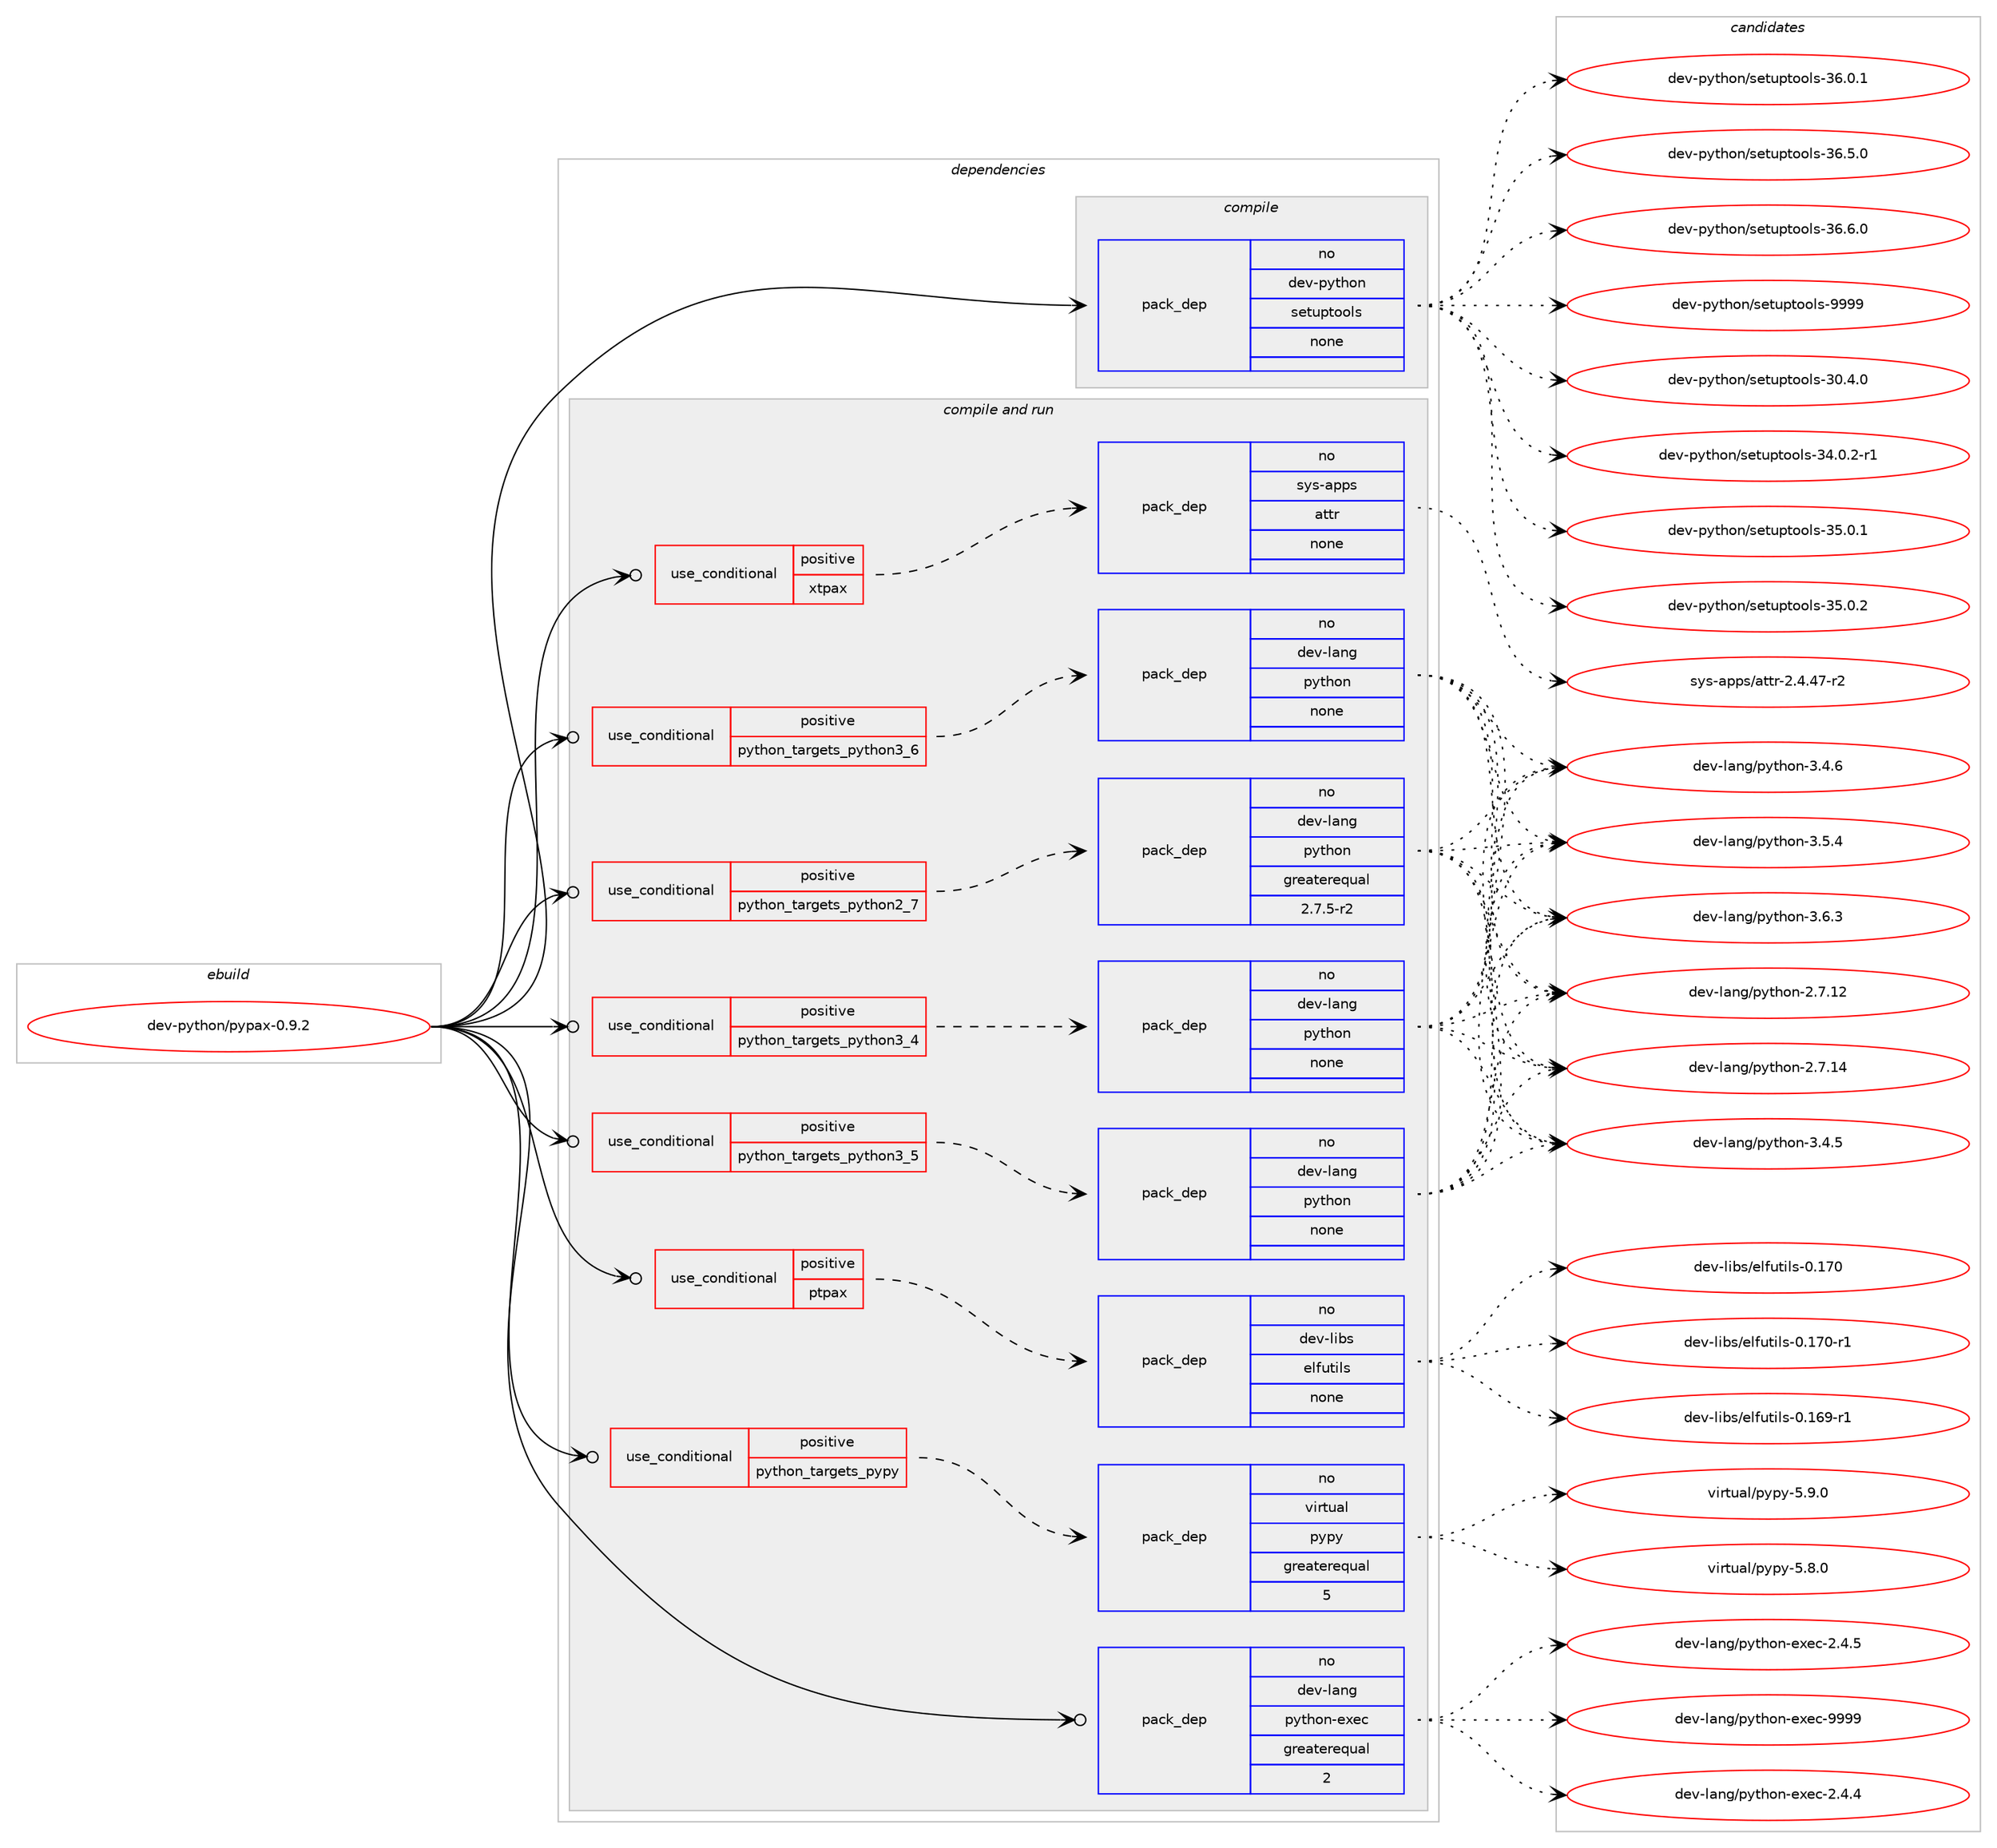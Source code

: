 digraph prolog {

# *************
# Graph options
# *************

newrank=true;
concentrate=true;
compound=true;
graph [rankdir=LR,fontname=Helvetica,fontsize=10,ranksep=1.5];#, ranksep=2.5, nodesep=0.2];
edge  [arrowhead=vee];
node  [fontname=Helvetica,fontsize=10];

# **********
# The ebuild
# **********

subgraph cluster_leftcol {
color=gray;
rank=same;
label=<<i>ebuild</i>>;
id [label="dev-python/pypax-0.9.2", color=red, width=4, href="../dev-python/pypax-0.9.2.svg"];
}

# ****************
# The dependencies
# ****************

subgraph cluster_midcol {
color=gray;
label=<<i>dependencies</i>>;
subgraph cluster_compile {
fillcolor="#eeeeee";
style=filled;
label=<<i>compile</i>>;
subgraph pack135240 {
dependency178188 [label=<<TABLE BORDER="0" CELLBORDER="1" CELLSPACING="0" CELLPADDING="4" WIDTH="220"><TR><TD ROWSPAN="6" CELLPADDING="30">pack_dep</TD></TR><TR><TD WIDTH="110">no</TD></TR><TR><TD>dev-python</TD></TR><TR><TD>setuptools</TD></TR><TR><TD>none</TD></TR><TR><TD></TD></TR></TABLE>>, shape=none, color=blue];
}
id:e -> dependency178188:w [weight=20,style="solid",arrowhead="vee"];
}
subgraph cluster_compileandrun {
fillcolor="#eeeeee";
style=filled;
label=<<i>compile and run</i>>;
subgraph cond39029 {
dependency178189 [label=<<TABLE BORDER="0" CELLBORDER="1" CELLSPACING="0" CELLPADDING="4"><TR><TD ROWSPAN="3" CELLPADDING="10">use_conditional</TD></TR><TR><TD>positive</TD></TR><TR><TD>ptpax</TD></TR></TABLE>>, shape=none, color=red];
subgraph pack135241 {
dependency178190 [label=<<TABLE BORDER="0" CELLBORDER="1" CELLSPACING="0" CELLPADDING="4" WIDTH="220"><TR><TD ROWSPAN="6" CELLPADDING="30">pack_dep</TD></TR><TR><TD WIDTH="110">no</TD></TR><TR><TD>dev-libs</TD></TR><TR><TD>elfutils</TD></TR><TR><TD>none</TD></TR><TR><TD></TD></TR></TABLE>>, shape=none, color=blue];
}
dependency178189:e -> dependency178190:w [weight=20,style="dashed",arrowhead="vee"];
}
id:e -> dependency178189:w [weight=20,style="solid",arrowhead="odotvee"];
subgraph cond39030 {
dependency178191 [label=<<TABLE BORDER="0" CELLBORDER="1" CELLSPACING="0" CELLPADDING="4"><TR><TD ROWSPAN="3" CELLPADDING="10">use_conditional</TD></TR><TR><TD>positive</TD></TR><TR><TD>python_targets_pypy</TD></TR></TABLE>>, shape=none, color=red];
subgraph pack135242 {
dependency178192 [label=<<TABLE BORDER="0" CELLBORDER="1" CELLSPACING="0" CELLPADDING="4" WIDTH="220"><TR><TD ROWSPAN="6" CELLPADDING="30">pack_dep</TD></TR><TR><TD WIDTH="110">no</TD></TR><TR><TD>virtual</TD></TR><TR><TD>pypy</TD></TR><TR><TD>greaterequal</TD></TR><TR><TD>5</TD></TR></TABLE>>, shape=none, color=blue];
}
dependency178191:e -> dependency178192:w [weight=20,style="dashed",arrowhead="vee"];
}
id:e -> dependency178191:w [weight=20,style="solid",arrowhead="odotvee"];
subgraph cond39031 {
dependency178193 [label=<<TABLE BORDER="0" CELLBORDER="1" CELLSPACING="0" CELLPADDING="4"><TR><TD ROWSPAN="3" CELLPADDING="10">use_conditional</TD></TR><TR><TD>positive</TD></TR><TR><TD>python_targets_python2_7</TD></TR></TABLE>>, shape=none, color=red];
subgraph pack135243 {
dependency178194 [label=<<TABLE BORDER="0" CELLBORDER="1" CELLSPACING="0" CELLPADDING="4" WIDTH="220"><TR><TD ROWSPAN="6" CELLPADDING="30">pack_dep</TD></TR><TR><TD WIDTH="110">no</TD></TR><TR><TD>dev-lang</TD></TR><TR><TD>python</TD></TR><TR><TD>greaterequal</TD></TR><TR><TD>2.7.5-r2</TD></TR></TABLE>>, shape=none, color=blue];
}
dependency178193:e -> dependency178194:w [weight=20,style="dashed",arrowhead="vee"];
}
id:e -> dependency178193:w [weight=20,style="solid",arrowhead="odotvee"];
subgraph cond39032 {
dependency178195 [label=<<TABLE BORDER="0" CELLBORDER="1" CELLSPACING="0" CELLPADDING="4"><TR><TD ROWSPAN="3" CELLPADDING="10">use_conditional</TD></TR><TR><TD>positive</TD></TR><TR><TD>python_targets_python3_4</TD></TR></TABLE>>, shape=none, color=red];
subgraph pack135244 {
dependency178196 [label=<<TABLE BORDER="0" CELLBORDER="1" CELLSPACING="0" CELLPADDING="4" WIDTH="220"><TR><TD ROWSPAN="6" CELLPADDING="30">pack_dep</TD></TR><TR><TD WIDTH="110">no</TD></TR><TR><TD>dev-lang</TD></TR><TR><TD>python</TD></TR><TR><TD>none</TD></TR><TR><TD></TD></TR></TABLE>>, shape=none, color=blue];
}
dependency178195:e -> dependency178196:w [weight=20,style="dashed",arrowhead="vee"];
}
id:e -> dependency178195:w [weight=20,style="solid",arrowhead="odotvee"];
subgraph cond39033 {
dependency178197 [label=<<TABLE BORDER="0" CELLBORDER="1" CELLSPACING="0" CELLPADDING="4"><TR><TD ROWSPAN="3" CELLPADDING="10">use_conditional</TD></TR><TR><TD>positive</TD></TR><TR><TD>python_targets_python3_5</TD></TR></TABLE>>, shape=none, color=red];
subgraph pack135245 {
dependency178198 [label=<<TABLE BORDER="0" CELLBORDER="1" CELLSPACING="0" CELLPADDING="4" WIDTH="220"><TR><TD ROWSPAN="6" CELLPADDING="30">pack_dep</TD></TR><TR><TD WIDTH="110">no</TD></TR><TR><TD>dev-lang</TD></TR><TR><TD>python</TD></TR><TR><TD>none</TD></TR><TR><TD></TD></TR></TABLE>>, shape=none, color=blue];
}
dependency178197:e -> dependency178198:w [weight=20,style="dashed",arrowhead="vee"];
}
id:e -> dependency178197:w [weight=20,style="solid",arrowhead="odotvee"];
subgraph cond39034 {
dependency178199 [label=<<TABLE BORDER="0" CELLBORDER="1" CELLSPACING="0" CELLPADDING="4"><TR><TD ROWSPAN="3" CELLPADDING="10">use_conditional</TD></TR><TR><TD>positive</TD></TR><TR><TD>python_targets_python3_6</TD></TR></TABLE>>, shape=none, color=red];
subgraph pack135246 {
dependency178200 [label=<<TABLE BORDER="0" CELLBORDER="1" CELLSPACING="0" CELLPADDING="4" WIDTH="220"><TR><TD ROWSPAN="6" CELLPADDING="30">pack_dep</TD></TR><TR><TD WIDTH="110">no</TD></TR><TR><TD>dev-lang</TD></TR><TR><TD>python</TD></TR><TR><TD>none</TD></TR><TR><TD></TD></TR></TABLE>>, shape=none, color=blue];
}
dependency178199:e -> dependency178200:w [weight=20,style="dashed",arrowhead="vee"];
}
id:e -> dependency178199:w [weight=20,style="solid",arrowhead="odotvee"];
subgraph cond39035 {
dependency178201 [label=<<TABLE BORDER="0" CELLBORDER="1" CELLSPACING="0" CELLPADDING="4"><TR><TD ROWSPAN="3" CELLPADDING="10">use_conditional</TD></TR><TR><TD>positive</TD></TR><TR><TD>xtpax</TD></TR></TABLE>>, shape=none, color=red];
subgraph pack135247 {
dependency178202 [label=<<TABLE BORDER="0" CELLBORDER="1" CELLSPACING="0" CELLPADDING="4" WIDTH="220"><TR><TD ROWSPAN="6" CELLPADDING="30">pack_dep</TD></TR><TR><TD WIDTH="110">no</TD></TR><TR><TD>sys-apps</TD></TR><TR><TD>attr</TD></TR><TR><TD>none</TD></TR><TR><TD></TD></TR></TABLE>>, shape=none, color=blue];
}
dependency178201:e -> dependency178202:w [weight=20,style="dashed",arrowhead="vee"];
}
id:e -> dependency178201:w [weight=20,style="solid",arrowhead="odotvee"];
subgraph pack135248 {
dependency178203 [label=<<TABLE BORDER="0" CELLBORDER="1" CELLSPACING="0" CELLPADDING="4" WIDTH="220"><TR><TD ROWSPAN="6" CELLPADDING="30">pack_dep</TD></TR><TR><TD WIDTH="110">no</TD></TR><TR><TD>dev-lang</TD></TR><TR><TD>python-exec</TD></TR><TR><TD>greaterequal</TD></TR><TR><TD>2</TD></TR></TABLE>>, shape=none, color=blue];
}
id:e -> dependency178203:w [weight=20,style="solid",arrowhead="odotvee"];
}
subgraph cluster_run {
fillcolor="#eeeeee";
style=filled;
label=<<i>run</i>>;
}
}

# **************
# The candidates
# **************

subgraph cluster_choices {
rank=same;
color=gray;
label=<<i>candidates</i>>;

subgraph choice135240 {
color=black;
nodesep=1;
choice100101118451121211161041111104711510111611711211611111110811545514846524648 [label="dev-python/setuptools-30.4.0", color=red, width=4,href="../dev-python/setuptools-30.4.0.svg"];
choice1001011184511212111610411111047115101116117112116111111108115455152464846504511449 [label="dev-python/setuptools-34.0.2-r1", color=red, width=4,href="../dev-python/setuptools-34.0.2-r1.svg"];
choice100101118451121211161041111104711510111611711211611111110811545515346484649 [label="dev-python/setuptools-35.0.1", color=red, width=4,href="../dev-python/setuptools-35.0.1.svg"];
choice100101118451121211161041111104711510111611711211611111110811545515346484650 [label="dev-python/setuptools-35.0.2", color=red, width=4,href="../dev-python/setuptools-35.0.2.svg"];
choice100101118451121211161041111104711510111611711211611111110811545515446484649 [label="dev-python/setuptools-36.0.1", color=red, width=4,href="../dev-python/setuptools-36.0.1.svg"];
choice100101118451121211161041111104711510111611711211611111110811545515446534648 [label="dev-python/setuptools-36.5.0", color=red, width=4,href="../dev-python/setuptools-36.5.0.svg"];
choice100101118451121211161041111104711510111611711211611111110811545515446544648 [label="dev-python/setuptools-36.6.0", color=red, width=4,href="../dev-python/setuptools-36.6.0.svg"];
choice10010111845112121116104111110471151011161171121161111111081154557575757 [label="dev-python/setuptools-9999", color=red, width=4,href="../dev-python/setuptools-9999.svg"];
dependency178188:e -> choice100101118451121211161041111104711510111611711211611111110811545514846524648:w [style=dotted,weight="100"];
dependency178188:e -> choice1001011184511212111610411111047115101116117112116111111108115455152464846504511449:w [style=dotted,weight="100"];
dependency178188:e -> choice100101118451121211161041111104711510111611711211611111110811545515346484649:w [style=dotted,weight="100"];
dependency178188:e -> choice100101118451121211161041111104711510111611711211611111110811545515346484650:w [style=dotted,weight="100"];
dependency178188:e -> choice100101118451121211161041111104711510111611711211611111110811545515446484649:w [style=dotted,weight="100"];
dependency178188:e -> choice100101118451121211161041111104711510111611711211611111110811545515446534648:w [style=dotted,weight="100"];
dependency178188:e -> choice100101118451121211161041111104711510111611711211611111110811545515446544648:w [style=dotted,weight="100"];
dependency178188:e -> choice10010111845112121116104111110471151011161171121161111111081154557575757:w [style=dotted,weight="100"];
}
subgraph choice135241 {
color=black;
nodesep=1;
choice1001011184510810598115471011081021171161051081154548464954574511449 [label="dev-libs/elfutils-0.169-r1", color=red, width=4,href="../dev-libs/elfutils-0.169-r1.svg"];
choice100101118451081059811547101108102117116105108115454846495548 [label="dev-libs/elfutils-0.170", color=red, width=4,href="../dev-libs/elfutils-0.170.svg"];
choice1001011184510810598115471011081021171161051081154548464955484511449 [label="dev-libs/elfutils-0.170-r1", color=red, width=4,href="../dev-libs/elfutils-0.170-r1.svg"];
dependency178190:e -> choice1001011184510810598115471011081021171161051081154548464954574511449:w [style=dotted,weight="100"];
dependency178190:e -> choice100101118451081059811547101108102117116105108115454846495548:w [style=dotted,weight="100"];
dependency178190:e -> choice1001011184510810598115471011081021171161051081154548464955484511449:w [style=dotted,weight="100"];
}
subgraph choice135242 {
color=black;
nodesep=1;
choice1181051141161179710847112121112121455346564648 [label="virtual/pypy-5.8.0", color=red, width=4,href="../virtual/pypy-5.8.0.svg"];
choice1181051141161179710847112121112121455346574648 [label="virtual/pypy-5.9.0", color=red, width=4,href="../virtual/pypy-5.9.0.svg"];
dependency178192:e -> choice1181051141161179710847112121112121455346564648:w [style=dotted,weight="100"];
dependency178192:e -> choice1181051141161179710847112121112121455346574648:w [style=dotted,weight="100"];
}
subgraph choice135243 {
color=black;
nodesep=1;
choice10010111845108971101034711212111610411111045504655464950 [label="dev-lang/python-2.7.12", color=red, width=4,href="../dev-lang/python-2.7.12.svg"];
choice10010111845108971101034711212111610411111045504655464952 [label="dev-lang/python-2.7.14", color=red, width=4,href="../dev-lang/python-2.7.14.svg"];
choice100101118451089711010347112121116104111110455146524653 [label="dev-lang/python-3.4.5", color=red, width=4,href="../dev-lang/python-3.4.5.svg"];
choice100101118451089711010347112121116104111110455146524654 [label="dev-lang/python-3.4.6", color=red, width=4,href="../dev-lang/python-3.4.6.svg"];
choice100101118451089711010347112121116104111110455146534652 [label="dev-lang/python-3.5.4", color=red, width=4,href="../dev-lang/python-3.5.4.svg"];
choice100101118451089711010347112121116104111110455146544651 [label="dev-lang/python-3.6.3", color=red, width=4,href="../dev-lang/python-3.6.3.svg"];
dependency178194:e -> choice10010111845108971101034711212111610411111045504655464950:w [style=dotted,weight="100"];
dependency178194:e -> choice10010111845108971101034711212111610411111045504655464952:w [style=dotted,weight="100"];
dependency178194:e -> choice100101118451089711010347112121116104111110455146524653:w [style=dotted,weight="100"];
dependency178194:e -> choice100101118451089711010347112121116104111110455146524654:w [style=dotted,weight="100"];
dependency178194:e -> choice100101118451089711010347112121116104111110455146534652:w [style=dotted,weight="100"];
dependency178194:e -> choice100101118451089711010347112121116104111110455146544651:w [style=dotted,weight="100"];
}
subgraph choice135244 {
color=black;
nodesep=1;
choice10010111845108971101034711212111610411111045504655464950 [label="dev-lang/python-2.7.12", color=red, width=4,href="../dev-lang/python-2.7.12.svg"];
choice10010111845108971101034711212111610411111045504655464952 [label="dev-lang/python-2.7.14", color=red, width=4,href="../dev-lang/python-2.7.14.svg"];
choice100101118451089711010347112121116104111110455146524653 [label="dev-lang/python-3.4.5", color=red, width=4,href="../dev-lang/python-3.4.5.svg"];
choice100101118451089711010347112121116104111110455146524654 [label="dev-lang/python-3.4.6", color=red, width=4,href="../dev-lang/python-3.4.6.svg"];
choice100101118451089711010347112121116104111110455146534652 [label="dev-lang/python-3.5.4", color=red, width=4,href="../dev-lang/python-3.5.4.svg"];
choice100101118451089711010347112121116104111110455146544651 [label="dev-lang/python-3.6.3", color=red, width=4,href="../dev-lang/python-3.6.3.svg"];
dependency178196:e -> choice10010111845108971101034711212111610411111045504655464950:w [style=dotted,weight="100"];
dependency178196:e -> choice10010111845108971101034711212111610411111045504655464952:w [style=dotted,weight="100"];
dependency178196:e -> choice100101118451089711010347112121116104111110455146524653:w [style=dotted,weight="100"];
dependency178196:e -> choice100101118451089711010347112121116104111110455146524654:w [style=dotted,weight="100"];
dependency178196:e -> choice100101118451089711010347112121116104111110455146534652:w [style=dotted,weight="100"];
dependency178196:e -> choice100101118451089711010347112121116104111110455146544651:w [style=dotted,weight="100"];
}
subgraph choice135245 {
color=black;
nodesep=1;
choice10010111845108971101034711212111610411111045504655464950 [label="dev-lang/python-2.7.12", color=red, width=4,href="../dev-lang/python-2.7.12.svg"];
choice10010111845108971101034711212111610411111045504655464952 [label="dev-lang/python-2.7.14", color=red, width=4,href="../dev-lang/python-2.7.14.svg"];
choice100101118451089711010347112121116104111110455146524653 [label="dev-lang/python-3.4.5", color=red, width=4,href="../dev-lang/python-3.4.5.svg"];
choice100101118451089711010347112121116104111110455146524654 [label="dev-lang/python-3.4.6", color=red, width=4,href="../dev-lang/python-3.4.6.svg"];
choice100101118451089711010347112121116104111110455146534652 [label="dev-lang/python-3.5.4", color=red, width=4,href="../dev-lang/python-3.5.4.svg"];
choice100101118451089711010347112121116104111110455146544651 [label="dev-lang/python-3.6.3", color=red, width=4,href="../dev-lang/python-3.6.3.svg"];
dependency178198:e -> choice10010111845108971101034711212111610411111045504655464950:w [style=dotted,weight="100"];
dependency178198:e -> choice10010111845108971101034711212111610411111045504655464952:w [style=dotted,weight="100"];
dependency178198:e -> choice100101118451089711010347112121116104111110455146524653:w [style=dotted,weight="100"];
dependency178198:e -> choice100101118451089711010347112121116104111110455146524654:w [style=dotted,weight="100"];
dependency178198:e -> choice100101118451089711010347112121116104111110455146534652:w [style=dotted,weight="100"];
dependency178198:e -> choice100101118451089711010347112121116104111110455146544651:w [style=dotted,weight="100"];
}
subgraph choice135246 {
color=black;
nodesep=1;
choice10010111845108971101034711212111610411111045504655464950 [label="dev-lang/python-2.7.12", color=red, width=4,href="../dev-lang/python-2.7.12.svg"];
choice10010111845108971101034711212111610411111045504655464952 [label="dev-lang/python-2.7.14", color=red, width=4,href="../dev-lang/python-2.7.14.svg"];
choice100101118451089711010347112121116104111110455146524653 [label="dev-lang/python-3.4.5", color=red, width=4,href="../dev-lang/python-3.4.5.svg"];
choice100101118451089711010347112121116104111110455146524654 [label="dev-lang/python-3.4.6", color=red, width=4,href="../dev-lang/python-3.4.6.svg"];
choice100101118451089711010347112121116104111110455146534652 [label="dev-lang/python-3.5.4", color=red, width=4,href="../dev-lang/python-3.5.4.svg"];
choice100101118451089711010347112121116104111110455146544651 [label="dev-lang/python-3.6.3", color=red, width=4,href="../dev-lang/python-3.6.3.svg"];
dependency178200:e -> choice10010111845108971101034711212111610411111045504655464950:w [style=dotted,weight="100"];
dependency178200:e -> choice10010111845108971101034711212111610411111045504655464952:w [style=dotted,weight="100"];
dependency178200:e -> choice100101118451089711010347112121116104111110455146524653:w [style=dotted,weight="100"];
dependency178200:e -> choice100101118451089711010347112121116104111110455146524654:w [style=dotted,weight="100"];
dependency178200:e -> choice100101118451089711010347112121116104111110455146534652:w [style=dotted,weight="100"];
dependency178200:e -> choice100101118451089711010347112121116104111110455146544651:w [style=dotted,weight="100"];
}
subgraph choice135247 {
color=black;
nodesep=1;
choice11512111545971121121154797116116114455046524652554511450 [label="sys-apps/attr-2.4.47-r2", color=red, width=4,href="../sys-apps/attr-2.4.47-r2.svg"];
dependency178202:e -> choice11512111545971121121154797116116114455046524652554511450:w [style=dotted,weight="100"];
}
subgraph choice135248 {
color=black;
nodesep=1;
choice1001011184510897110103471121211161041111104510112010199455046524652 [label="dev-lang/python-exec-2.4.4", color=red, width=4,href="../dev-lang/python-exec-2.4.4.svg"];
choice1001011184510897110103471121211161041111104510112010199455046524653 [label="dev-lang/python-exec-2.4.5", color=red, width=4,href="../dev-lang/python-exec-2.4.5.svg"];
choice10010111845108971101034711212111610411111045101120101994557575757 [label="dev-lang/python-exec-9999", color=red, width=4,href="../dev-lang/python-exec-9999.svg"];
dependency178203:e -> choice1001011184510897110103471121211161041111104510112010199455046524652:w [style=dotted,weight="100"];
dependency178203:e -> choice1001011184510897110103471121211161041111104510112010199455046524653:w [style=dotted,weight="100"];
dependency178203:e -> choice10010111845108971101034711212111610411111045101120101994557575757:w [style=dotted,weight="100"];
}
}

}
